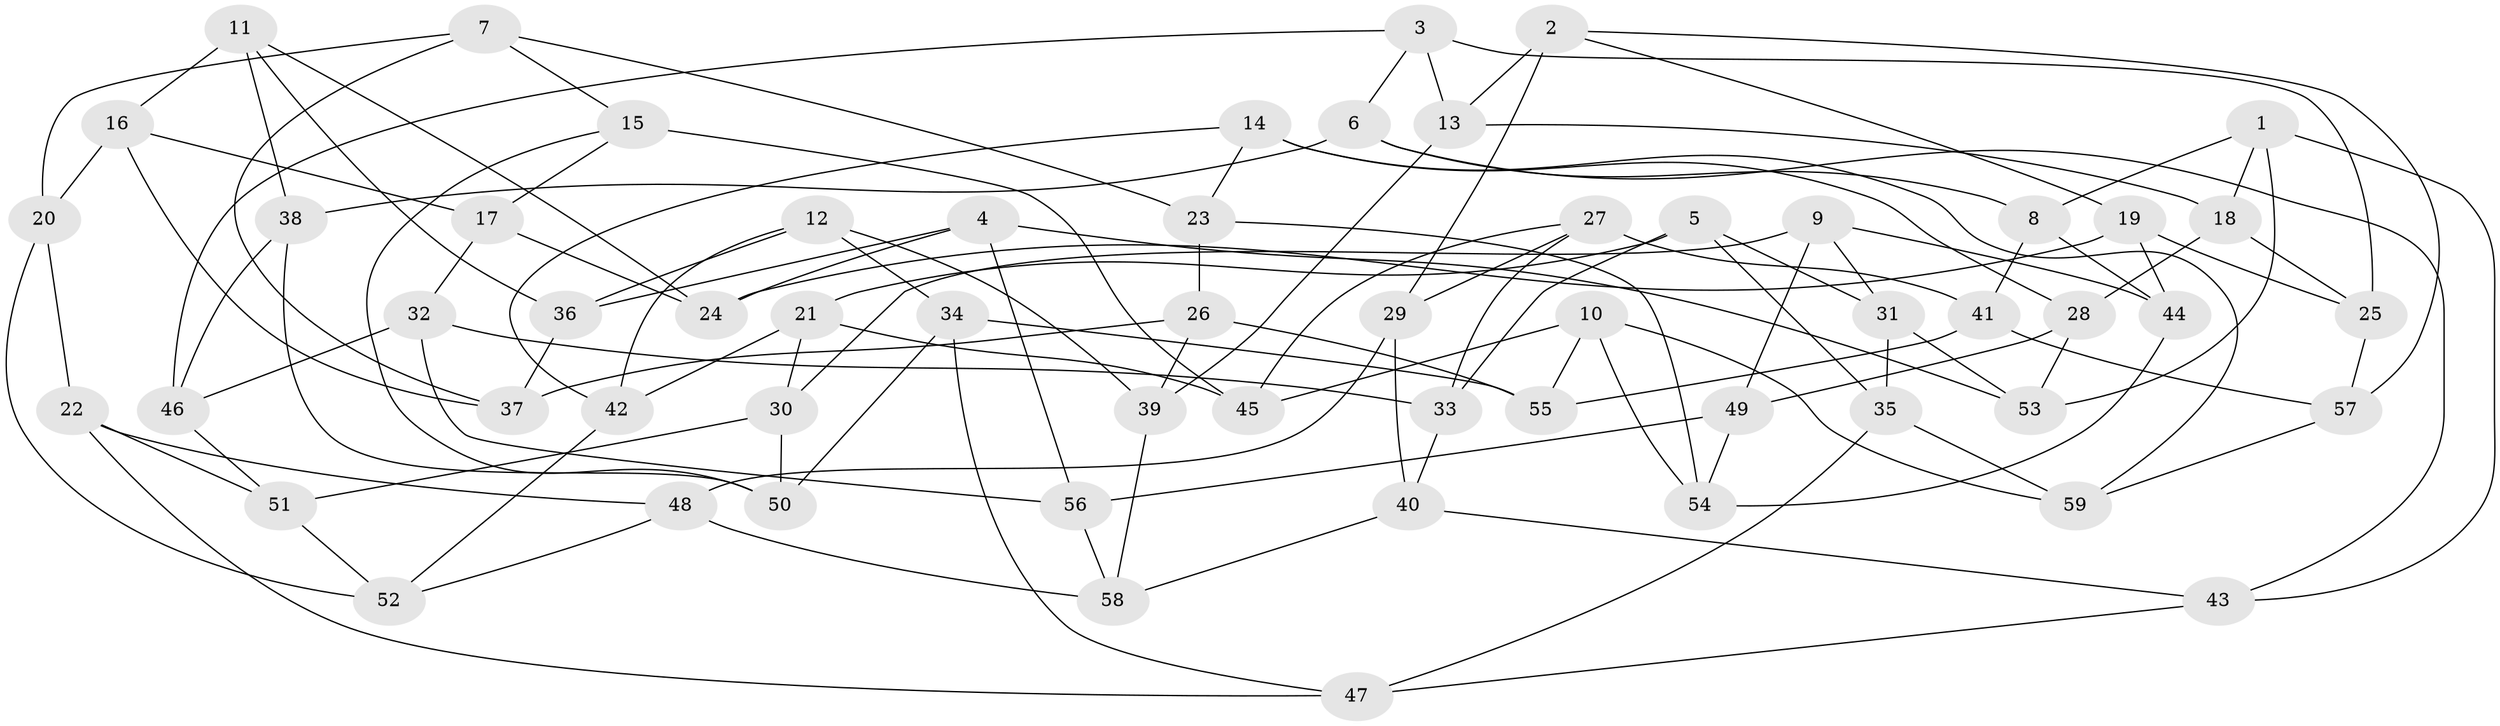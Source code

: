 // Generated by graph-tools (version 1.1) at 2025/16/03/09/25 04:16:40]
// undirected, 59 vertices, 118 edges
graph export_dot {
graph [start="1"]
  node [color=gray90,style=filled];
  1;
  2;
  3;
  4;
  5;
  6;
  7;
  8;
  9;
  10;
  11;
  12;
  13;
  14;
  15;
  16;
  17;
  18;
  19;
  20;
  21;
  22;
  23;
  24;
  25;
  26;
  27;
  28;
  29;
  30;
  31;
  32;
  33;
  34;
  35;
  36;
  37;
  38;
  39;
  40;
  41;
  42;
  43;
  44;
  45;
  46;
  47;
  48;
  49;
  50;
  51;
  52;
  53;
  54;
  55;
  56;
  57;
  58;
  59;
  1 -- 43;
  1 -- 8;
  1 -- 18;
  1 -- 53;
  2 -- 29;
  2 -- 13;
  2 -- 19;
  2 -- 57;
  3 -- 46;
  3 -- 25;
  3 -- 13;
  3 -- 6;
  4 -- 56;
  4 -- 24;
  4 -- 53;
  4 -- 36;
  5 -- 35;
  5 -- 21;
  5 -- 33;
  5 -- 31;
  6 -- 43;
  6 -- 38;
  6 -- 8;
  7 -- 37;
  7 -- 20;
  7 -- 15;
  7 -- 23;
  8 -- 41;
  8 -- 44;
  9 -- 31;
  9 -- 30;
  9 -- 49;
  9 -- 44;
  10 -- 54;
  10 -- 59;
  10 -- 45;
  10 -- 55;
  11 -- 36;
  11 -- 38;
  11 -- 24;
  11 -- 16;
  12 -- 39;
  12 -- 34;
  12 -- 36;
  12 -- 42;
  13 -- 39;
  13 -- 18;
  14 -- 28;
  14 -- 42;
  14 -- 59;
  14 -- 23;
  15 -- 17;
  15 -- 45;
  15 -- 50;
  16 -- 17;
  16 -- 20;
  16 -- 37;
  17 -- 24;
  17 -- 32;
  18 -- 28;
  18 -- 25;
  19 -- 24;
  19 -- 44;
  19 -- 25;
  20 -- 52;
  20 -- 22;
  21 -- 30;
  21 -- 45;
  21 -- 42;
  22 -- 47;
  22 -- 48;
  22 -- 51;
  23 -- 54;
  23 -- 26;
  25 -- 57;
  26 -- 37;
  26 -- 55;
  26 -- 39;
  27 -- 41;
  27 -- 33;
  27 -- 45;
  27 -- 29;
  28 -- 49;
  28 -- 53;
  29 -- 40;
  29 -- 48;
  30 -- 51;
  30 -- 50;
  31 -- 35;
  31 -- 53;
  32 -- 46;
  32 -- 33;
  32 -- 56;
  33 -- 40;
  34 -- 50;
  34 -- 47;
  34 -- 55;
  35 -- 59;
  35 -- 47;
  36 -- 37;
  38 -- 50;
  38 -- 46;
  39 -- 58;
  40 -- 58;
  40 -- 43;
  41 -- 57;
  41 -- 55;
  42 -- 52;
  43 -- 47;
  44 -- 54;
  46 -- 51;
  48 -- 58;
  48 -- 52;
  49 -- 54;
  49 -- 56;
  51 -- 52;
  56 -- 58;
  57 -- 59;
}
